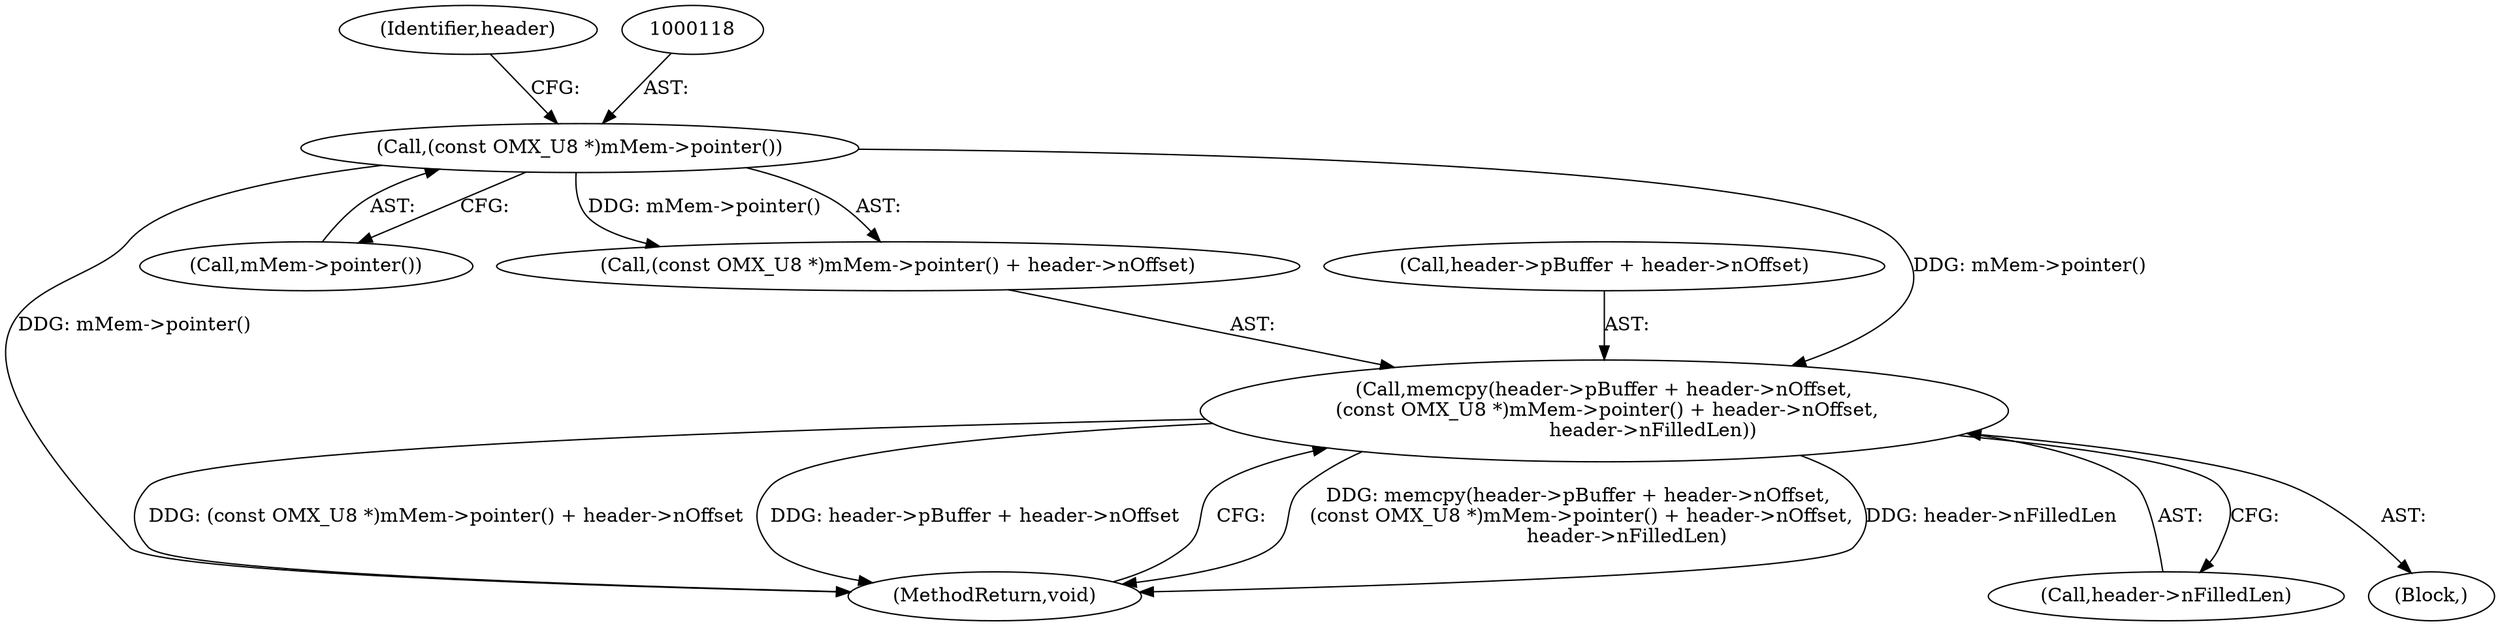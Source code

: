digraph "0_Android_0f177948ae2640bfe4d70f8e4248e106406b3b0a_3@API" {
"1000108" [label="(Call,memcpy(header->pBuffer + header->nOffset,\n (const OMX_U8 *)mMem->pointer() + header->nOffset,\n                header->nFilledLen))"];
"1000117" [label="(Call,(const OMX_U8 *)mMem->pointer())"];
"1000102" [label="(Block,)"];
"1000119" [label="(Call,mMem->pointer())"];
"1000108" [label="(Call,memcpy(header->pBuffer + header->nOffset,\n (const OMX_U8 *)mMem->pointer() + header->nOffset,\n                header->nFilledLen))"];
"1000117" [label="(Call,(const OMX_U8 *)mMem->pointer())"];
"1000126" [label="(MethodReturn,void)"];
"1000116" [label="(Call,(const OMX_U8 *)mMem->pointer() + header->nOffset)"];
"1000123" [label="(Call,header->nFilledLen)"];
"1000109" [label="(Call,header->pBuffer + header->nOffset)"];
"1000121" [label="(Identifier,header)"];
"1000108" -> "1000102"  [label="AST: "];
"1000108" -> "1000123"  [label="CFG: "];
"1000109" -> "1000108"  [label="AST: "];
"1000116" -> "1000108"  [label="AST: "];
"1000123" -> "1000108"  [label="AST: "];
"1000126" -> "1000108"  [label="CFG: "];
"1000108" -> "1000126"  [label="DDG: memcpy(header->pBuffer + header->nOffset,\n (const OMX_U8 *)mMem->pointer() + header->nOffset,\n                header->nFilledLen)"];
"1000108" -> "1000126"  [label="DDG: header->nFilledLen"];
"1000108" -> "1000126"  [label="DDG: (const OMX_U8 *)mMem->pointer() + header->nOffset"];
"1000108" -> "1000126"  [label="DDG: header->pBuffer + header->nOffset"];
"1000117" -> "1000108"  [label="DDG: mMem->pointer()"];
"1000117" -> "1000116"  [label="AST: "];
"1000117" -> "1000119"  [label="CFG: "];
"1000118" -> "1000117"  [label="AST: "];
"1000119" -> "1000117"  [label="AST: "];
"1000121" -> "1000117"  [label="CFG: "];
"1000117" -> "1000126"  [label="DDG: mMem->pointer()"];
"1000117" -> "1000116"  [label="DDG: mMem->pointer()"];
}

